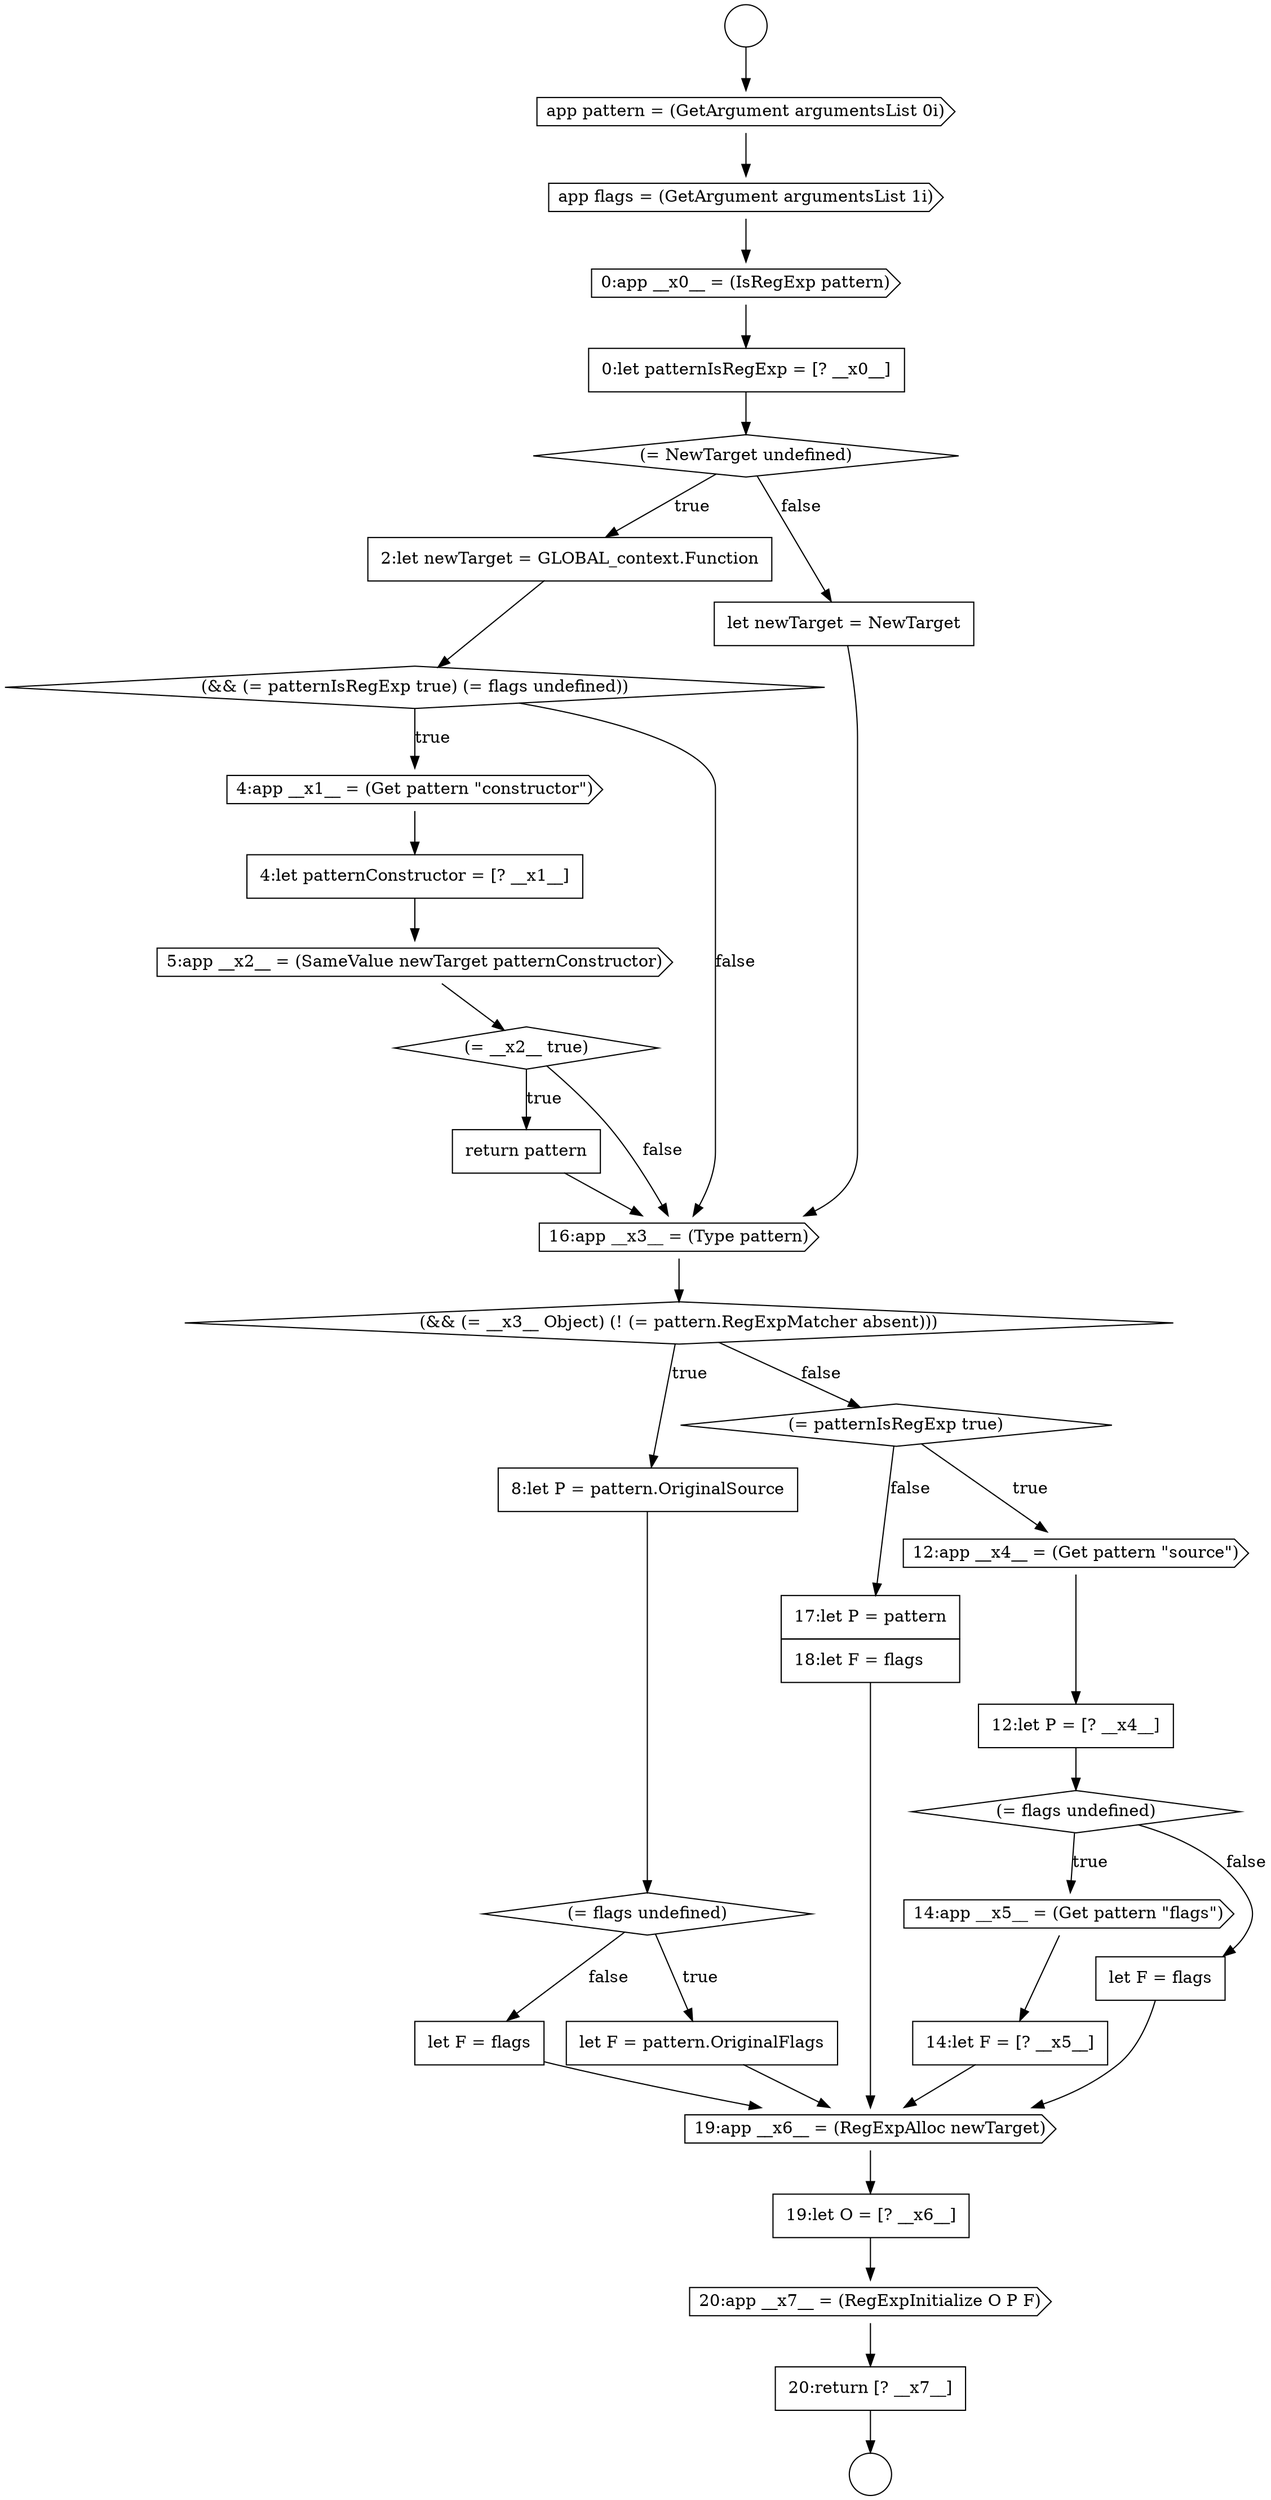 digraph {
  node14200 [shape=cds, label=<<font color="black">19:app __x6__ = (RegExpAlloc newTarget)</font>> color="black" fillcolor="white" style=filled]
  node14196 [shape=cds, label=<<font color="black">14:app __x5__ = (Get pattern &quot;flags&quot;)</font>> color="black" fillcolor="white" style=filled]
  node14184 [shape=none, margin=0, label=<<font color="black">
    <table border="0" cellborder="1" cellspacing="0" cellpadding="10">
      <tr><td align="left">return pattern</td></tr>
    </table>
  </font>> color="black" fillcolor="white" style=filled]
  node14199 [shape=none, margin=0, label=<<font color="black">
    <table border="0" cellborder="1" cellspacing="0" cellpadding="10">
      <tr><td align="left">17:let P = pattern</td></tr>
      <tr><td align="left">18:let F = flags</td></tr>
    </table>
  </font>> color="black" fillcolor="white" style=filled]
  node14189 [shape=diamond, label=<<font color="black">(= flags undefined)</font>> color="black" fillcolor="white" style=filled]
  node14174 [shape=cds, label=<<font color="black">app flags = (GetArgument argumentsList 1i)</font>> color="black" fillcolor="white" style=filled]
  node14195 [shape=diamond, label=<<font color="black">(= flags undefined)</font>> color="black" fillcolor="white" style=filled]
  node14183 [shape=diamond, label=<<font color="black">(= __x2__ true)</font>> color="black" fillcolor="white" style=filled]
  node14178 [shape=none, margin=0, label=<<font color="black">
    <table border="0" cellborder="1" cellspacing="0" cellpadding="10">
      <tr><td align="left">2:let newTarget = GLOBAL_context.Function</td></tr>
    </table>
  </font>> color="black" fillcolor="white" style=filled]
  node14194 [shape=none, margin=0, label=<<font color="black">
    <table border="0" cellborder="1" cellspacing="0" cellpadding="10">
      <tr><td align="left">12:let P = [? __x4__]</td></tr>
    </table>
  </font>> color="black" fillcolor="white" style=filled]
  node14201 [shape=none, margin=0, label=<<font color="black">
    <table border="0" cellborder="1" cellspacing="0" cellpadding="10">
      <tr><td align="left">19:let O = [? __x6__]</td></tr>
    </table>
  </font>> color="black" fillcolor="white" style=filled]
  node14182 [shape=cds, label=<<font color="black">5:app __x2__ = (SameValue newTarget patternConstructor)</font>> color="black" fillcolor="white" style=filled]
  node14187 [shape=diamond, label=<<font color="black">(&amp;&amp; (= __x3__ Object) (! (= pattern.RegExpMatcher absent)))</font>> color="black" fillcolor="white" style=filled]
  node14176 [shape=none, margin=0, label=<<font color="black">
    <table border="0" cellborder="1" cellspacing="0" cellpadding="10">
      <tr><td align="left">0:let patternIsRegExp = [? __x0__]</td></tr>
    </table>
  </font>> color="black" fillcolor="white" style=filled]
  node14191 [shape=none, margin=0, label=<<font color="black">
    <table border="0" cellborder="1" cellspacing="0" cellpadding="10">
      <tr><td align="left">let F = flags</td></tr>
    </table>
  </font>> color="black" fillcolor="white" style=filled]
  node14171 [shape=circle label=" " color="black" fillcolor="white" style=filled]
  node14181 [shape=none, margin=0, label=<<font color="black">
    <table border="0" cellborder="1" cellspacing="0" cellpadding="10">
      <tr><td align="left">4:let patternConstructor = [? __x1__]</td></tr>
    </table>
  </font>> color="black" fillcolor="white" style=filled]
  node14203 [shape=none, margin=0, label=<<font color="black">
    <table border="0" cellborder="1" cellspacing="0" cellpadding="10">
      <tr><td align="left">20:return [? __x7__]</td></tr>
    </table>
  </font>> color="black" fillcolor="white" style=filled]
  node14188 [shape=none, margin=0, label=<<font color="black">
    <table border="0" cellborder="1" cellspacing="0" cellpadding="10">
      <tr><td align="left">8:let P = pattern.OriginalSource</td></tr>
    </table>
  </font>> color="black" fillcolor="white" style=filled]
  node14192 [shape=diamond, label=<<font color="black">(= patternIsRegExp true)</font>> color="black" fillcolor="white" style=filled]
  node14173 [shape=cds, label=<<font color="black">app pattern = (GetArgument argumentsList 0i)</font>> color="black" fillcolor="white" style=filled]
  node14180 [shape=cds, label=<<font color="black">4:app __x1__ = (Get pattern &quot;constructor&quot;)</font>> color="black" fillcolor="white" style=filled]
  node14185 [shape=none, margin=0, label=<<font color="black">
    <table border="0" cellborder="1" cellspacing="0" cellpadding="10">
      <tr><td align="left">let newTarget = NewTarget</td></tr>
    </table>
  </font>> color="black" fillcolor="white" style=filled]
  node14193 [shape=cds, label=<<font color="black">12:app __x4__ = (Get pattern &quot;source&quot;)</font>> color="black" fillcolor="white" style=filled]
  node14198 [shape=none, margin=0, label=<<font color="black">
    <table border="0" cellborder="1" cellspacing="0" cellpadding="10">
      <tr><td align="left">let F = flags</td></tr>
    </table>
  </font>> color="black" fillcolor="white" style=filled]
  node14190 [shape=none, margin=0, label=<<font color="black">
    <table border="0" cellborder="1" cellspacing="0" cellpadding="10">
      <tr><td align="left">let F = pattern.OriginalFlags</td></tr>
    </table>
  </font>> color="black" fillcolor="white" style=filled]
  node14175 [shape=cds, label=<<font color="black">0:app __x0__ = (IsRegExp pattern)</font>> color="black" fillcolor="white" style=filled]
  node14186 [shape=cds, label=<<font color="black">16:app __x3__ = (Type pattern)</font>> color="black" fillcolor="white" style=filled]
  node14179 [shape=diamond, label=<<font color="black">(&amp;&amp; (= patternIsRegExp true) (= flags undefined))</font>> color="black" fillcolor="white" style=filled]
  node14197 [shape=none, margin=0, label=<<font color="black">
    <table border="0" cellborder="1" cellspacing="0" cellpadding="10">
      <tr><td align="left">14:let F = [? __x5__]</td></tr>
    </table>
  </font>> color="black" fillcolor="white" style=filled]
  node14202 [shape=cds, label=<<font color="black">20:app __x7__ = (RegExpInitialize O P F)</font>> color="black" fillcolor="white" style=filled]
  node14172 [shape=circle label=" " color="black" fillcolor="white" style=filled]
  node14177 [shape=diamond, label=<<font color="black">(= NewTarget undefined)</font>> color="black" fillcolor="white" style=filled]
  node14180 -> node14181 [ color="black"]
  node14179 -> node14180 [label=<<font color="black">true</font>> color="black"]
  node14179 -> node14186 [label=<<font color="black">false</font>> color="black"]
  node14199 -> node14200 [ color="black"]
  node14173 -> node14174 [ color="black"]
  node14189 -> node14190 [label=<<font color="black">true</font>> color="black"]
  node14189 -> node14191 [label=<<font color="black">false</font>> color="black"]
  node14185 -> node14186 [ color="black"]
  node14194 -> node14195 [ color="black"]
  node14184 -> node14186 [ color="black"]
  node14191 -> node14200 [ color="black"]
  node14178 -> node14179 [ color="black"]
  node14182 -> node14183 [ color="black"]
  node14171 -> node14173 [ color="black"]
  node14181 -> node14182 [ color="black"]
  node14176 -> node14177 [ color="black"]
  node14188 -> node14189 [ color="black"]
  node14200 -> node14201 [ color="black"]
  node14187 -> node14188 [label=<<font color="black">true</font>> color="black"]
  node14187 -> node14192 [label=<<font color="black">false</font>> color="black"]
  node14186 -> node14187 [ color="black"]
  node14195 -> node14196 [label=<<font color="black">true</font>> color="black"]
  node14195 -> node14198 [label=<<font color="black">false</font>> color="black"]
  node14198 -> node14200 [ color="black"]
  node14175 -> node14176 [ color="black"]
  node14202 -> node14203 [ color="black"]
  node14197 -> node14200 [ color="black"]
  node14183 -> node14184 [label=<<font color="black">true</font>> color="black"]
  node14183 -> node14186 [label=<<font color="black">false</font>> color="black"]
  node14177 -> node14178 [label=<<font color="black">true</font>> color="black"]
  node14177 -> node14185 [label=<<font color="black">false</font>> color="black"]
  node14174 -> node14175 [ color="black"]
  node14190 -> node14200 [ color="black"]
  node14193 -> node14194 [ color="black"]
  node14203 -> node14172 [ color="black"]
  node14196 -> node14197 [ color="black"]
  node14192 -> node14193 [label=<<font color="black">true</font>> color="black"]
  node14192 -> node14199 [label=<<font color="black">false</font>> color="black"]
  node14201 -> node14202 [ color="black"]
}
